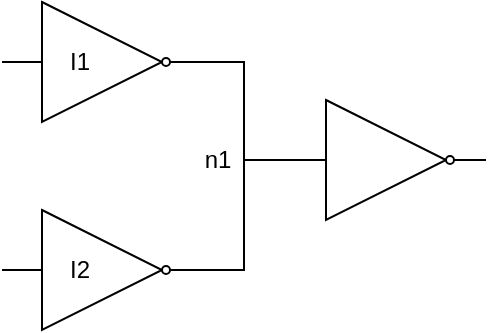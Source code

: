 <mxfile version="14.1.8" type="device"><diagram id="1II1anDMALIlFjw7eCMZ" name="第 1 页"><mxGraphModel dx="517" dy="384" grid="0" gridSize="10" guides="1" tooltips="1" connect="1" arrows="1" fold="1" page="0" pageScale="1" pageWidth="827" pageHeight="1169" math="0" shadow="0"><root><mxCell id="0"/><mxCell id="1" parent="0"/><mxCell id="Yq4w5mSroavVrw2MF7ds-4" style="edgeStyle=orthogonalEdgeStyle;rounded=0;orthogonalLoop=1;jettySize=auto;html=1;entryX=0;entryY=0.5;entryDx=0;entryDy=0;endArrow=none;endFill=0;" edge="1" parent="1" source="Yq4w5mSroavVrw2MF7ds-1" target="Yq4w5mSroavVrw2MF7ds-3"><mxGeometry relative="1" as="geometry"/></mxCell><mxCell id="Yq4w5mSroavVrw2MF7ds-1" value="" style="verticalLabelPosition=bottom;shadow=0;dashed=0;align=center;html=1;verticalAlign=top;shape=mxgraph.electrical.logic_gates.buffer2;negating=1;" vertex="1" parent="1"><mxGeometry x="124" y="384" width="100" height="60" as="geometry"/></mxCell><mxCell id="Yq4w5mSroavVrw2MF7ds-5" style="edgeStyle=orthogonalEdgeStyle;rounded=0;orthogonalLoop=1;jettySize=auto;html=1;entryX=0;entryY=0.5;entryDx=0;entryDy=0;endArrow=none;endFill=0;" edge="1" parent="1" source="Yq4w5mSroavVrw2MF7ds-2" target="Yq4w5mSroavVrw2MF7ds-3"><mxGeometry relative="1" as="geometry"><mxPoint x="247.762" y="476.476" as="targetPoint"/></mxGeometry></mxCell><mxCell id="Yq4w5mSroavVrw2MF7ds-2" value="" style="verticalLabelPosition=bottom;shadow=0;dashed=0;align=center;html=1;verticalAlign=top;shape=mxgraph.electrical.logic_gates.buffer2;negating=1;" vertex="1" parent="1"><mxGeometry x="124" y="488" width="100" height="60" as="geometry"/></mxCell><mxCell id="Yq4w5mSroavVrw2MF7ds-3" value="" style="verticalLabelPosition=bottom;shadow=0;dashed=0;align=center;html=1;verticalAlign=top;shape=mxgraph.electrical.logic_gates.buffer2;negating=1;" vertex="1" parent="1"><mxGeometry x="266" y="433" width="100" height="60" as="geometry"/></mxCell><mxCell id="Yq4w5mSroavVrw2MF7ds-6" value="n1" style="text;html=1;strokeColor=none;fillColor=none;align=center;verticalAlign=middle;whiteSpace=wrap;rounded=0;" vertex="1" parent="1"><mxGeometry x="212" y="453" width="40" height="20" as="geometry"/></mxCell><mxCell id="Yq4w5mSroavVrw2MF7ds-7" value="I1" style="text;html=1;strokeColor=none;fillColor=none;align=center;verticalAlign=middle;whiteSpace=wrap;rounded=0;" vertex="1" parent="1"><mxGeometry x="143" y="404" width="40" height="20" as="geometry"/></mxCell><mxCell id="Yq4w5mSroavVrw2MF7ds-8" value="I2" style="text;html=1;strokeColor=none;fillColor=none;align=center;verticalAlign=middle;whiteSpace=wrap;rounded=0;" vertex="1" parent="1"><mxGeometry x="143" y="508" width="40" height="20" as="geometry"/></mxCell></root></mxGraphModel></diagram></mxfile>